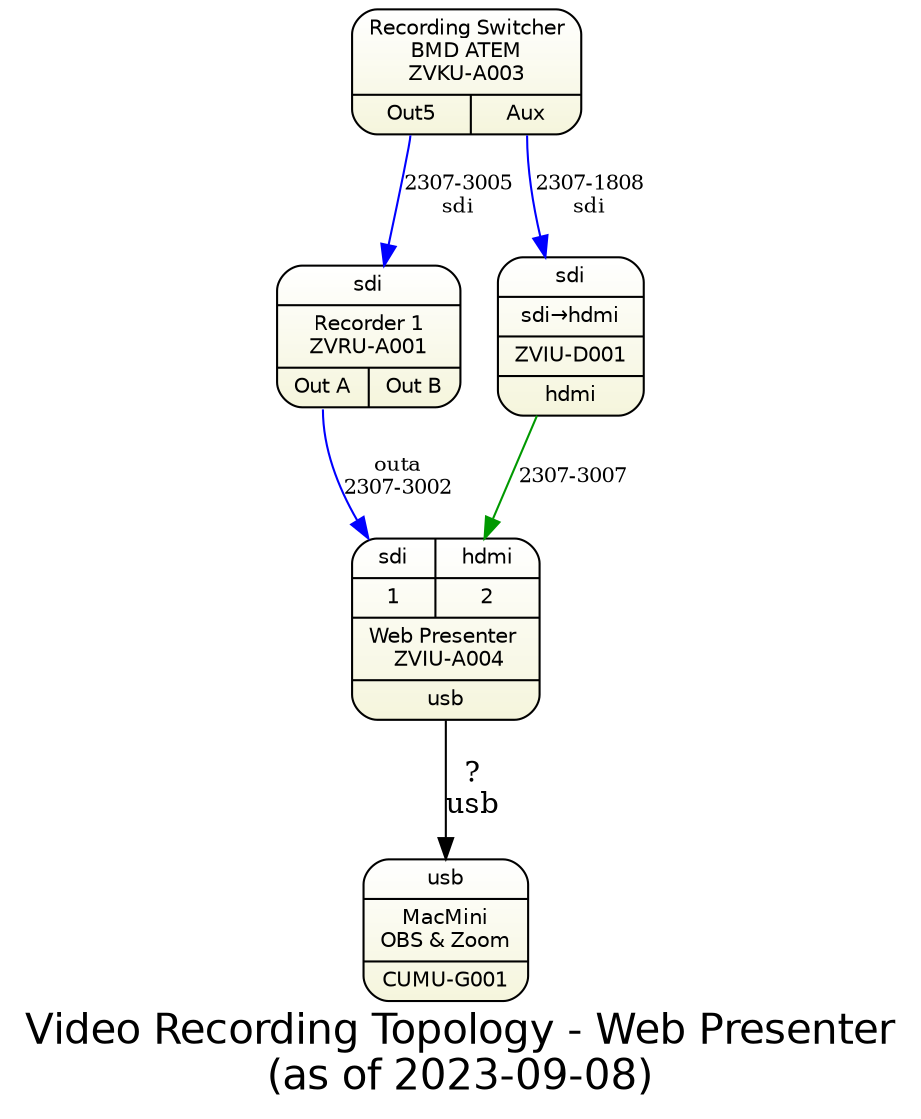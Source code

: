 digraph WebPresenter { 
  
graph [overlap = true, fontsize = 20, 
      label="Video Recording Topology - Web Presenter\n(as of 2023-09-08)",
      fontname = Helvetica, bgcolor=white
      ]
 
node [shape = Mrecord style=filled , fillcolor="white:beige"  , fontsize = 10,
      gradientangle=270 fontname = Helvetica ]
      
zvkua003 [
  tooltip="BMD ATEM Television Studio Pro HD"
  label="{ Recording Switcher\nBMD ATEM\nZVKU-A003|
      { {<o5>Out5 }| {<aux>Aux }  }
    }"
]

zviua004 [label="{{{<i1>sdi|1 }|{<i2>hdmi|2} }|{Web Presenter \n ZVIU-A004}|{<usb>usb}}"]

zvrua001 [label="{{ {<in>sdi }}|{Recorder 1\nZVRU-A001}|{{<outa>Out A}|{<outb>Out B}}}"]

cumug001 [label="{<usb>usb|MacMini\nOBS & Zoom|CUMU-G001}"]
 
zviud001 [label="{<i>sdi|sdi→hdmi|ZVIU-D001|<o>hdmi}"]

zviua004 -> cumug001 [label="?\nusb"]

subgraph sdi_cables { 
	edge [style="solid", color="blue" fontsize="10pt"]
	zvrua001:outa -> zviua004:sdi [label="outa\n2307-3002"]
	zvkua003:aux  -> zviud001:sdi [label="2307-1808\nsdi" ]
	zvkua003:o5 -> zvrua001:sdi [label="2307-3005\nsdi"]
}

subgraph hdmi_edges {
	edge [style=solid, color="#009900", fontsize="10pt" ]
	zviud001:hdmi -> zviua004:hdmi [label="2307-3007"]
}

} 